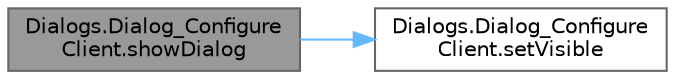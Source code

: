 digraph "Dialogs.Dialog_ConfigureClient.showDialog"
{
 // LATEX_PDF_SIZE
  bgcolor="transparent";
  edge [fontname=Helvetica,fontsize=10,labelfontname=Helvetica,labelfontsize=10];
  node [fontname=Helvetica,fontsize=10,shape=box,height=0.2,width=0.4];
  rankdir="LR";
  Node1 [id="Node000001",label="Dialogs.Dialog_Configure\lClient.showDialog",height=0.2,width=0.4,color="gray40", fillcolor="grey60", style="filled", fontcolor="black",tooltip=" "];
  Node1 -> Node2 [id="edge1_Node000001_Node000002",color="steelblue1",style="solid",tooltip=" "];
  Node2 [id="Node000002",label="Dialogs.Dialog_Configure\lClient.setVisible",height=0.2,width=0.4,color="grey40", fillcolor="white", style="filled",URL="$class_dialogs_1_1_dialog___configure_client.html#aa8b91f656ade2c1dbbe2c5d8c5b0a46b",tooltip=" "];
}
